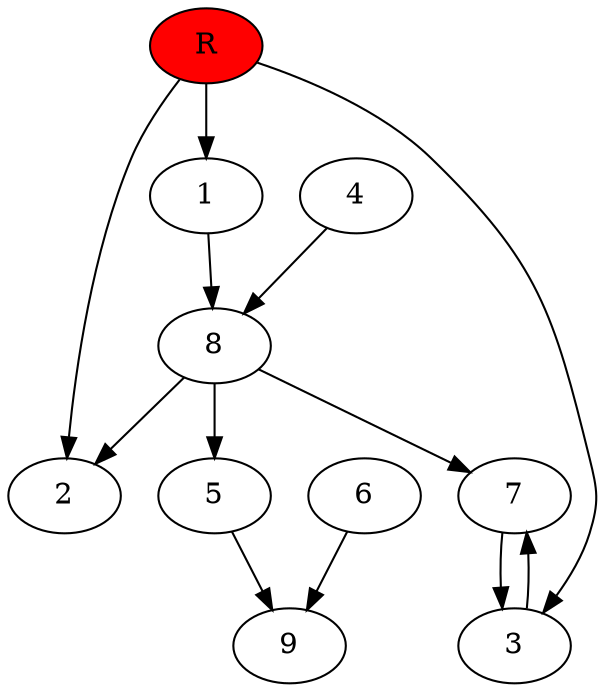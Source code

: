 digraph prb12868 {
	1
	2
	3
	4
	5
	6
	7
	8
	R [fillcolor="#ff0000" style=filled]
	1 -> 8
	3 -> 7
	4 -> 8
	5 -> 9
	6 -> 9
	7 -> 3
	8 -> 2
	8 -> 5
	8 -> 7
	R -> 1
	R -> 2
	R -> 3
}
